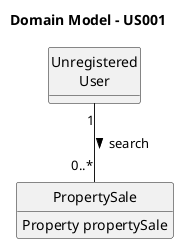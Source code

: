 @startuml
skinparam monochrome true
skinparam packageStyle rectangle
skinparam shadowing false

'left to right direction

skinparam classAttributeIconSize 0

hide circle
hide methods

title Domain Model - US001

class PropertySale {
    Property propertySale
}

class Unregistered\nUser {

}
Unregistered\nUser  "1" --"0..*" PropertySale : search >
@enduml